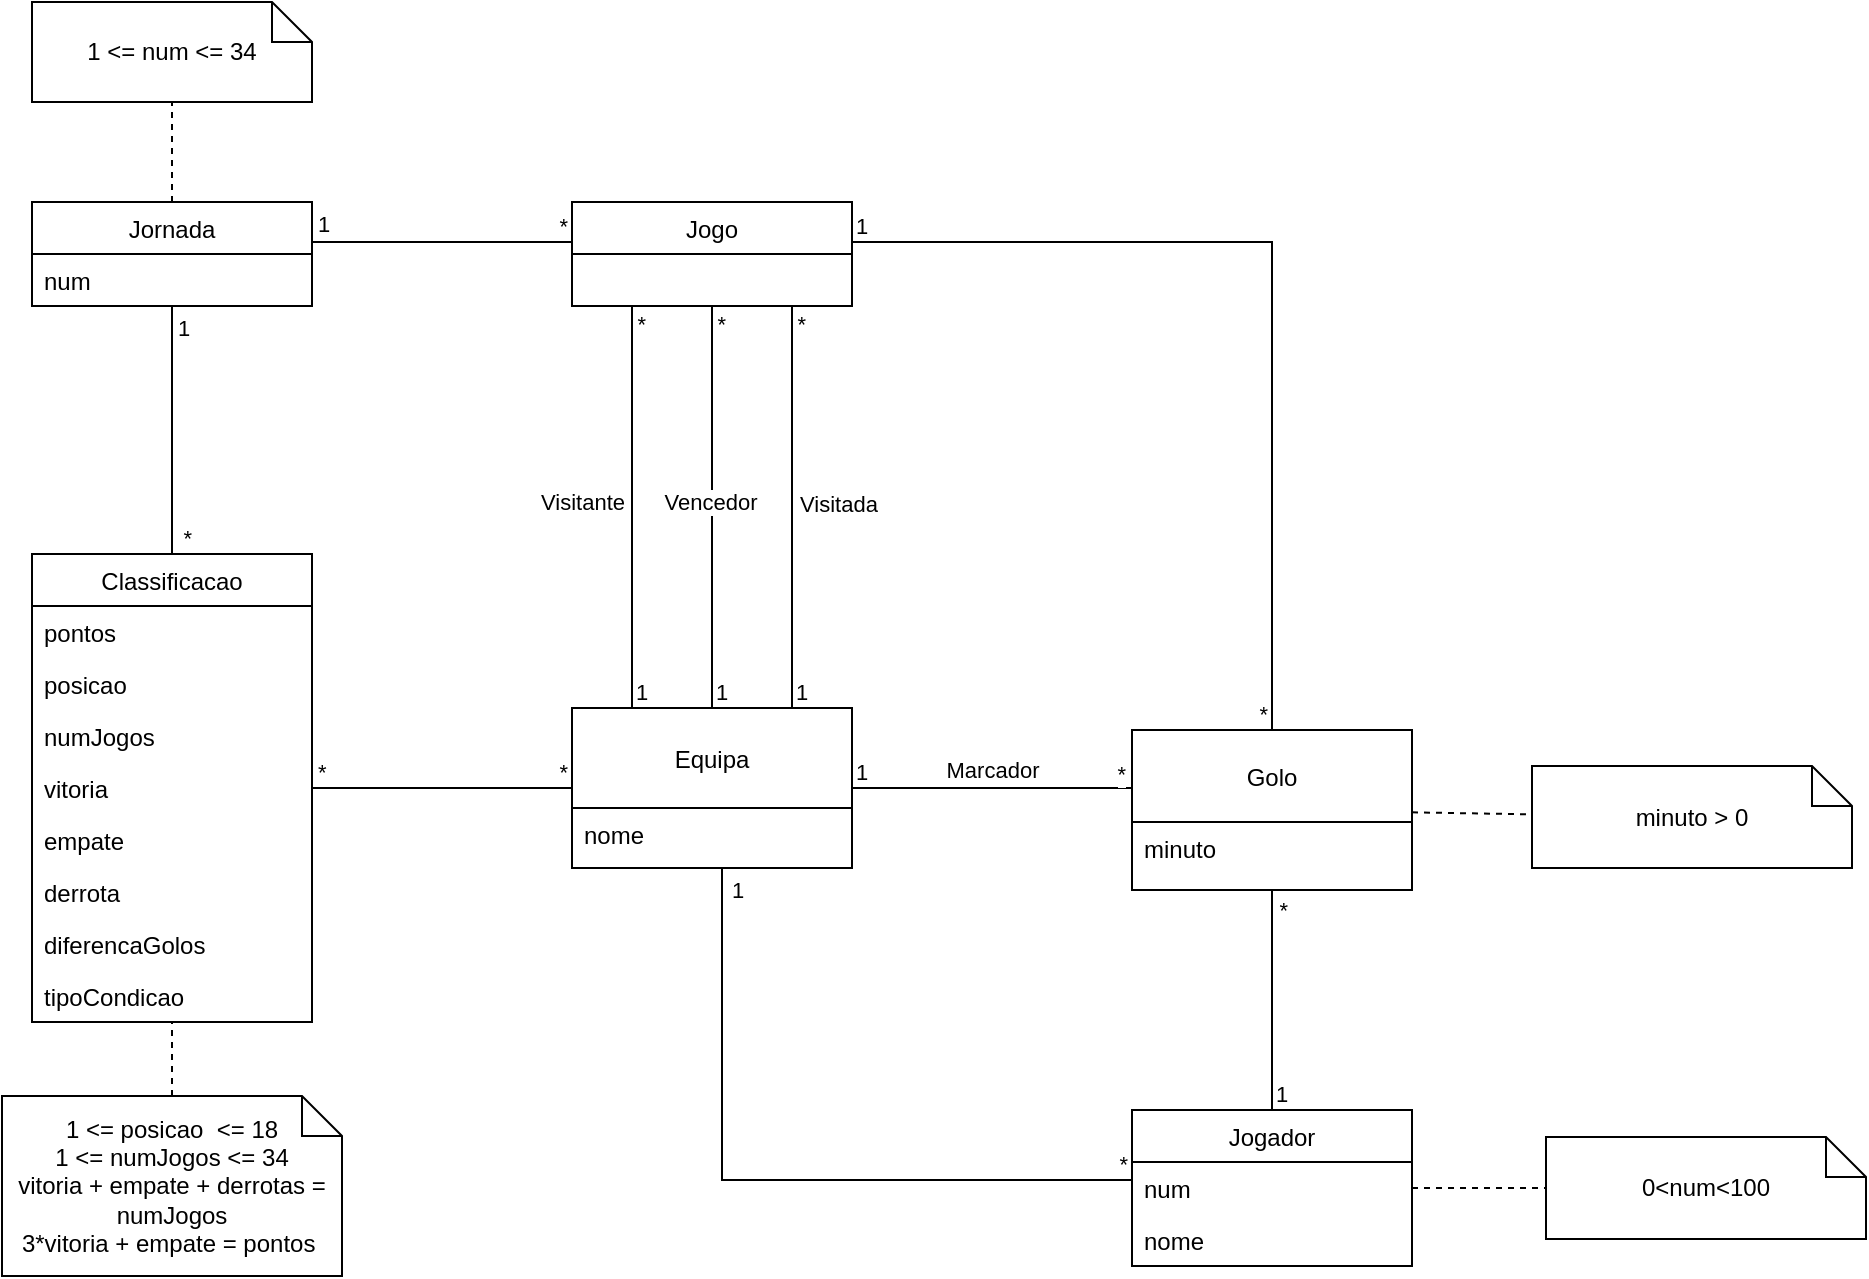 <mxfile version="20.5.3" type="device"><diagram id="LubJmotpwSxEtm6kpDO4" name="Page-1"><mxGraphModel dx="1648" dy="758" grid="1" gridSize="10" guides="1" tooltips="1" connect="1" arrows="1" fold="1" page="1" pageScale="1" pageWidth="827" pageHeight="1169" math="0" shadow="0"><root><mxCell id="0"/><mxCell id="1" parent="0"/><mxCell id="ywOfYYOdqCMn-I35kSmp-9" value="Equipa" style="swimlane;fontStyle=0;childLayout=stackLayout;horizontal=1;startSize=50;fillColor=none;horizontalStack=0;resizeParent=1;resizeParentMax=0;resizeLast=0;collapsible=1;marginBottom=0;" parent="1" vertex="1"><mxGeometry x="335" y="553" width="140" height="80" as="geometry"/></mxCell><mxCell id="ywOfYYOdqCMn-I35kSmp-10" value="nome" style="text;strokeColor=none;fillColor=none;align=left;verticalAlign=top;spacingLeft=4;spacingRight=4;overflow=hidden;rotatable=0;points=[[0,0.5],[1,0.5]];portConstraint=eastwest;" parent="ywOfYYOdqCMn-I35kSmp-9" vertex="1"><mxGeometry y="50" width="140" height="30" as="geometry"/></mxCell><mxCell id="ywOfYYOdqCMn-I35kSmp-37" value="Jogo" style="swimlane;fontStyle=0;childLayout=stackLayout;horizontal=1;startSize=26;fillColor=none;horizontalStack=0;resizeParent=1;resizeParentMax=0;resizeLast=0;collapsible=1;marginBottom=0;" parent="1" vertex="1"><mxGeometry x="335" y="300" width="140" height="52" as="geometry"/></mxCell><mxCell id="otjcPPq5d_3awzMhWAqB-1" value="Golo" style="swimlane;fontStyle=0;childLayout=stackLayout;horizontal=1;startSize=46;fillColor=none;horizontalStack=0;resizeParent=1;resizeParentMax=0;resizeLast=0;collapsible=1;marginBottom=0;" parent="1" vertex="1"><mxGeometry x="615" y="564" width="140" height="80" as="geometry"/></mxCell><mxCell id="63qZQpTrjKvvTRoCjAqq-87" value="minuto" style="text;strokeColor=none;fillColor=none;align=left;verticalAlign=top;spacingLeft=4;spacingRight=4;overflow=hidden;rotatable=0;points=[[0,0.5],[1,0.5]];portConstraint=eastwest;" parent="otjcPPq5d_3awzMhWAqB-1" vertex="1"><mxGeometry y="46" width="140" height="34" as="geometry"/></mxCell><mxCell id="otjcPPq5d_3awzMhWAqB-5" value="Jogador" style="swimlane;fontStyle=0;childLayout=stackLayout;horizontal=1;startSize=26;fillColor=none;horizontalStack=0;resizeParent=1;resizeParentMax=0;resizeLast=0;collapsible=1;marginBottom=0;" parent="1" vertex="1"><mxGeometry x="615" y="754" width="140" height="78" as="geometry"/></mxCell><mxCell id="otjcPPq5d_3awzMhWAqB-9" value="num" style="text;strokeColor=none;fillColor=none;align=left;verticalAlign=top;spacingLeft=4;spacingRight=4;overflow=hidden;rotatable=0;points=[[0,0.5],[1,0.5]];portConstraint=eastwest;" parent="otjcPPq5d_3awzMhWAqB-5" vertex="1"><mxGeometry y="26" width="140" height="26" as="geometry"/></mxCell><mxCell id="otjcPPq5d_3awzMhWAqB-6" value="nome" style="text;strokeColor=none;fillColor=none;align=left;verticalAlign=top;spacingLeft=4;spacingRight=4;overflow=hidden;rotatable=0;points=[[0,0.5],[1,0.5]];portConstraint=eastwest;" parent="otjcPPq5d_3awzMhWAqB-5" vertex="1"><mxGeometry y="52" width="140" height="26" as="geometry"/></mxCell><mxCell id="otjcPPq5d_3awzMhWAqB-10" value="" style="endArrow=none;html=1;rounded=0;edgeStyle=orthogonalEdgeStyle;" parent="1" source="ywOfYYOdqCMn-I35kSmp-9" target="otjcPPq5d_3awzMhWAqB-5" edge="1"><mxGeometry relative="1" as="geometry"><mxPoint x="475" y="579" as="sourcePoint"/><mxPoint x="615" y="669" as="targetPoint"/><Array as="points"><mxPoint x="410" y="789"/></Array></mxGeometry></mxCell><mxCell id="otjcPPq5d_3awzMhWAqB-11" value="1" style="edgeLabel;resizable=0;html=1;align=left;verticalAlign=bottom;" parent="otjcPPq5d_3awzMhWAqB-10" connectable="0" vertex="1"><mxGeometry x="-1" relative="1" as="geometry"><mxPoint x="3" y="19" as="offset"/></mxGeometry></mxCell><mxCell id="otjcPPq5d_3awzMhWAqB-12" value="*" style="edgeLabel;resizable=0;html=1;align=right;verticalAlign=bottom;" parent="otjcPPq5d_3awzMhWAqB-10" connectable="0" vertex="1"><mxGeometry x="1" relative="1" as="geometry"><mxPoint x="-2" as="offset"/></mxGeometry></mxCell><mxCell id="otjcPPq5d_3awzMhWAqB-13" value="" style="endArrow=none;html=1;edgeStyle=orthogonalEdgeStyle;rounded=0;" parent="1" source="ywOfYYOdqCMn-I35kSmp-9" target="ywOfYYOdqCMn-I35kSmp-37" edge="1"><mxGeometry relative="1" as="geometry"><mxPoint x="365" y="410" as="sourcePoint"/><mxPoint x="365" y="312" as="targetPoint"/><Array as="points"><mxPoint x="365" y="360"/><mxPoint x="365" y="360"/></Array></mxGeometry></mxCell><mxCell id="otjcPPq5d_3awzMhWAqB-14" value="1" style="edgeLabel;resizable=0;html=1;align=left;verticalAlign=bottom;" parent="otjcPPq5d_3awzMhWAqB-13" connectable="0" vertex="1"><mxGeometry x="-1" relative="1" as="geometry"/></mxCell><mxCell id="otjcPPq5d_3awzMhWAqB-15" value="*" style="edgeLabel;resizable=0;html=1;align=right;verticalAlign=bottom;" parent="otjcPPq5d_3awzMhWAqB-13" connectable="0" vertex="1"><mxGeometry x="1" relative="1" as="geometry"><mxPoint x="7" y="17" as="offset"/></mxGeometry></mxCell><mxCell id="otjcPPq5d_3awzMhWAqB-19" value="Visitante" style="edgeLabel;html=1;align=center;verticalAlign=middle;resizable=0;points=[];" parent="otjcPPq5d_3awzMhWAqB-13" vertex="1" connectable="0"><mxGeometry x="0.256" y="3" relative="1" as="geometry"><mxPoint x="-22" y="23" as="offset"/></mxGeometry></mxCell><mxCell id="otjcPPq5d_3awzMhWAqB-16" value="" style="endArrow=none;html=1;edgeStyle=orthogonalEdgeStyle;rounded=0;" parent="1" source="ywOfYYOdqCMn-I35kSmp-9" target="ywOfYYOdqCMn-I35kSmp-37" edge="1"><mxGeometry relative="1" as="geometry"><mxPoint x="445" y="410" as="sourcePoint"/><mxPoint x="445" y="312" as="targetPoint"/><Array as="points"><mxPoint x="445" y="370"/><mxPoint x="445" y="370"/></Array></mxGeometry></mxCell><mxCell id="otjcPPq5d_3awzMhWAqB-17" value="1" style="edgeLabel;resizable=0;html=1;align=left;verticalAlign=bottom;" parent="otjcPPq5d_3awzMhWAqB-16" connectable="0" vertex="1"><mxGeometry x="-1" relative="1" as="geometry"/></mxCell><mxCell id="otjcPPq5d_3awzMhWAqB-18" value="*" style="edgeLabel;resizable=0;html=1;align=right;verticalAlign=bottom;" parent="otjcPPq5d_3awzMhWAqB-16" connectable="0" vertex="1"><mxGeometry x="1" relative="1" as="geometry"><mxPoint x="7" y="17" as="offset"/></mxGeometry></mxCell><mxCell id="otjcPPq5d_3awzMhWAqB-30" value="Visitada" style="edgeLabel;html=1;align=center;verticalAlign=middle;resizable=0;points=[];" parent="otjcPPq5d_3awzMhWAqB-16" vertex="1" connectable="0"><mxGeometry x="0.075" y="-2" relative="1" as="geometry"><mxPoint x="21" y="6" as="offset"/></mxGeometry></mxCell><mxCell id="otjcPPq5d_3awzMhWAqB-21" value="" style="endArrow=none;html=1;edgeStyle=orthogonalEdgeStyle;rounded=0;" parent="1" source="ywOfYYOdqCMn-I35kSmp-9" target="otjcPPq5d_3awzMhWAqB-1" edge="1"><mxGeometry relative="1" as="geometry"><mxPoint x="525" y="363" as="sourcePoint"/><mxPoint x="685" y="363" as="targetPoint"/><Array as="points"><mxPoint x="495" y="593"/><mxPoint x="495" y="593"/></Array></mxGeometry></mxCell><mxCell id="otjcPPq5d_3awzMhWAqB-22" value="1" style="edgeLabel;resizable=0;html=1;align=left;verticalAlign=bottom;" parent="otjcPPq5d_3awzMhWAqB-21" connectable="0" vertex="1"><mxGeometry x="-1" relative="1" as="geometry"/></mxCell><mxCell id="otjcPPq5d_3awzMhWAqB-23" value="*" style="edgeLabel;resizable=0;html=1;align=right;verticalAlign=bottom;" parent="otjcPPq5d_3awzMhWAqB-21" connectable="0" vertex="1"><mxGeometry x="1" relative="1" as="geometry"><mxPoint x="-3" y="1" as="offset"/></mxGeometry></mxCell><mxCell id="63qZQpTrjKvvTRoCjAqq-92" value="Marcador" style="edgeLabel;html=1;align=center;verticalAlign=middle;resizable=0;points=[];" parent="otjcPPq5d_3awzMhWAqB-21" vertex="1" connectable="0"><mxGeometry x="-0.103" y="-1" relative="1" as="geometry"><mxPoint x="7" y="-10" as="offset"/></mxGeometry></mxCell><mxCell id="otjcPPq5d_3awzMhWAqB-24" value="" style="endArrow=none;html=1;edgeStyle=orthogonalEdgeStyle;rounded=0;" parent="1" source="otjcPPq5d_3awzMhWAqB-5" target="otjcPPq5d_3awzMhWAqB-1" edge="1"><mxGeometry relative="1" as="geometry"><mxPoint x="485" y="625" as="sourcePoint"/><mxPoint x="625" y="625" as="targetPoint"/><Array as="points"/></mxGeometry></mxCell><mxCell id="otjcPPq5d_3awzMhWAqB-25" value="1" style="edgeLabel;resizable=0;html=1;align=left;verticalAlign=bottom;" parent="otjcPPq5d_3awzMhWAqB-24" connectable="0" vertex="1"><mxGeometry x="-1" relative="1" as="geometry"/></mxCell><mxCell id="otjcPPq5d_3awzMhWAqB-26" value="*" style="edgeLabel;resizable=0;html=1;align=right;verticalAlign=bottom;" parent="otjcPPq5d_3awzMhWAqB-24" connectable="0" vertex="1"><mxGeometry x="1" relative="1" as="geometry"><mxPoint x="8" y="18" as="offset"/></mxGeometry></mxCell><mxCell id="otjcPPq5d_3awzMhWAqB-27" value="" style="endArrow=none;html=1;edgeStyle=orthogonalEdgeStyle;rounded=0;" parent="1" source="ywOfYYOdqCMn-I35kSmp-37" target="otjcPPq5d_3awzMhWAqB-1" edge="1"><mxGeometry relative="1" as="geometry"><mxPoint x="525" y="350" as="sourcePoint"/><mxPoint x="685" y="350" as="targetPoint"/><Array as="points"><mxPoint x="685" y="320"/></Array></mxGeometry></mxCell><mxCell id="otjcPPq5d_3awzMhWAqB-28" value="1" style="edgeLabel;resizable=0;html=1;align=left;verticalAlign=bottom;" parent="otjcPPq5d_3awzMhWAqB-27" connectable="0" vertex="1"><mxGeometry x="-1" relative="1" as="geometry"/></mxCell><mxCell id="otjcPPq5d_3awzMhWAqB-29" value="*" style="edgeLabel;resizable=0;html=1;align=right;verticalAlign=bottom;" parent="otjcPPq5d_3awzMhWAqB-27" connectable="0" vertex="1"><mxGeometry x="1" relative="1" as="geometry"><mxPoint x="-2" as="offset"/></mxGeometry></mxCell><mxCell id="63qZQpTrjKvvTRoCjAqq-61" value="Classificacao" style="swimlane;fontStyle=0;childLayout=stackLayout;horizontal=1;startSize=26;fillColor=none;horizontalStack=0;resizeParent=1;resizeParentMax=0;resizeLast=0;collapsible=1;marginBottom=0;" parent="1" vertex="1"><mxGeometry x="65" y="476" width="140" height="234" as="geometry"/></mxCell><mxCell id="63qZQpTrjKvvTRoCjAqq-62" value="pontos" style="text;strokeColor=none;fillColor=none;align=left;verticalAlign=top;spacingLeft=4;spacingRight=4;overflow=hidden;rotatable=0;points=[[0,0.5],[1,0.5]];portConstraint=eastwest;" parent="63qZQpTrjKvvTRoCjAqq-61" vertex="1"><mxGeometry y="26" width="140" height="26" as="geometry"/></mxCell><mxCell id="63qZQpTrjKvvTRoCjAqq-63" value="posicao" style="text;strokeColor=none;fillColor=none;align=left;verticalAlign=top;spacingLeft=4;spacingRight=4;overflow=hidden;rotatable=0;points=[[0,0.5],[1,0.5]];portConstraint=eastwest;" parent="63qZQpTrjKvvTRoCjAqq-61" vertex="1"><mxGeometry y="52" width="140" height="26" as="geometry"/></mxCell><mxCell id="63qZQpTrjKvvTRoCjAqq-64" value="numJogos" style="text;strokeColor=none;fillColor=none;align=left;verticalAlign=top;spacingLeft=4;spacingRight=4;overflow=hidden;rotatable=0;points=[[0,0.5],[1,0.5]];portConstraint=eastwest;" parent="63qZQpTrjKvvTRoCjAqq-61" vertex="1"><mxGeometry y="78" width="140" height="26" as="geometry"/></mxCell><mxCell id="63qZQpTrjKvvTRoCjAqq-65" value="vitoria" style="text;strokeColor=none;fillColor=none;align=left;verticalAlign=top;spacingLeft=4;spacingRight=4;overflow=hidden;rotatable=0;points=[[0,0.5],[1,0.5]];portConstraint=eastwest;" parent="63qZQpTrjKvvTRoCjAqq-61" vertex="1"><mxGeometry y="104" width="140" height="26" as="geometry"/></mxCell><mxCell id="63qZQpTrjKvvTRoCjAqq-66" value="empate" style="text;strokeColor=none;fillColor=none;align=left;verticalAlign=top;spacingLeft=4;spacingRight=4;overflow=hidden;rotatable=0;points=[[0,0.5],[1,0.5]];portConstraint=eastwest;" parent="63qZQpTrjKvvTRoCjAqq-61" vertex="1"><mxGeometry y="130" width="140" height="26" as="geometry"/></mxCell><mxCell id="63qZQpTrjKvvTRoCjAqq-67" value="derrota" style="text;strokeColor=none;fillColor=none;align=left;verticalAlign=top;spacingLeft=4;spacingRight=4;overflow=hidden;rotatable=0;points=[[0,0.5],[1,0.5]];portConstraint=eastwest;" parent="63qZQpTrjKvvTRoCjAqq-61" vertex="1"><mxGeometry y="156" width="140" height="26" as="geometry"/></mxCell><mxCell id="YHaB4VDvd4vztr9dpjWB-3" value="diferencaGolos" style="text;strokeColor=none;fillColor=none;align=left;verticalAlign=top;spacingLeft=4;spacingRight=4;overflow=hidden;rotatable=0;points=[[0,0.5],[1,0.5]];portConstraint=eastwest;" vertex="1" parent="63qZQpTrjKvvTRoCjAqq-61"><mxGeometry y="182" width="140" height="26" as="geometry"/></mxCell><mxCell id="YHaB4VDvd4vztr9dpjWB-1" value="tipoCondicao" style="text;strokeColor=none;fillColor=none;align=left;verticalAlign=top;spacingLeft=4;spacingRight=4;overflow=hidden;rotatable=0;points=[[0,0.5],[1,0.5]];portConstraint=eastwest;" vertex="1" parent="63qZQpTrjKvvTRoCjAqq-61"><mxGeometry y="208" width="140" height="26" as="geometry"/></mxCell><mxCell id="63qZQpTrjKvvTRoCjAqq-68" value="" style="endArrow=none;html=1;edgeStyle=orthogonalEdgeStyle;rounded=0;" parent="1" source="63qZQpTrjKvvTRoCjAqq-61" target="ywOfYYOdqCMn-I35kSmp-9" edge="1"><mxGeometry relative="1" as="geometry"><mxPoint x="395" y="650" as="sourcePoint"/><mxPoint x="555" y="650" as="targetPoint"/></mxGeometry></mxCell><mxCell id="63qZQpTrjKvvTRoCjAqq-69" value="*" style="edgeLabel;resizable=0;html=1;align=left;verticalAlign=bottom;" parent="63qZQpTrjKvvTRoCjAqq-68" connectable="0" vertex="1"><mxGeometry x="-1" relative="1" as="geometry"><mxPoint x="1" as="offset"/></mxGeometry></mxCell><mxCell id="63qZQpTrjKvvTRoCjAqq-70" value="*" style="edgeLabel;resizable=0;html=1;align=right;verticalAlign=bottom;" parent="63qZQpTrjKvvTRoCjAqq-68" connectable="0" vertex="1"><mxGeometry x="1" relative="1" as="geometry"><mxPoint x="-2" as="offset"/></mxGeometry></mxCell><mxCell id="63qZQpTrjKvvTRoCjAqq-71" value="Jornada" style="swimlane;fontStyle=0;childLayout=stackLayout;horizontal=1;startSize=26;fillColor=none;horizontalStack=0;resizeParent=1;resizeParentMax=0;resizeLast=0;collapsible=1;marginBottom=0;" parent="1" vertex="1"><mxGeometry x="65" y="300" width="140" height="52" as="geometry"/></mxCell><mxCell id="63qZQpTrjKvvTRoCjAqq-72" value="num" style="text;strokeColor=none;fillColor=none;align=left;verticalAlign=top;spacingLeft=4;spacingRight=4;overflow=hidden;rotatable=0;points=[[0,0.5],[1,0.5]];portConstraint=eastwest;" parent="63qZQpTrjKvvTRoCjAqq-71" vertex="1"><mxGeometry y="26" width="140" height="26" as="geometry"/></mxCell><mxCell id="63qZQpTrjKvvTRoCjAqq-78" value="" style="endArrow=none;html=1;edgeStyle=orthogonalEdgeStyle;rounded=0;" parent="1" source="63qZQpTrjKvvTRoCjAqq-71" target="63qZQpTrjKvvTRoCjAqq-61" edge="1"><mxGeometry relative="1" as="geometry"><mxPoint x="355" y="610" as="sourcePoint"/><mxPoint x="515" y="610" as="targetPoint"/></mxGeometry></mxCell><mxCell id="63qZQpTrjKvvTRoCjAqq-79" value="1" style="edgeLabel;resizable=0;html=1;align=left;verticalAlign=bottom;" parent="63qZQpTrjKvvTRoCjAqq-78" connectable="0" vertex="1"><mxGeometry x="-1" relative="1" as="geometry"><mxPoint x="1" y="19" as="offset"/></mxGeometry></mxCell><mxCell id="63qZQpTrjKvvTRoCjAqq-80" value="*" style="edgeLabel;resizable=0;html=1;align=right;verticalAlign=bottom;" parent="63qZQpTrjKvvTRoCjAqq-78" connectable="0" vertex="1"><mxGeometry x="1" relative="1" as="geometry"><mxPoint x="10" as="offset"/></mxGeometry></mxCell><mxCell id="63qZQpTrjKvvTRoCjAqq-81" value="" style="endArrow=none;html=1;edgeStyle=orthogonalEdgeStyle;rounded=0;" parent="1" source="63qZQpTrjKvvTRoCjAqq-71" target="ywOfYYOdqCMn-I35kSmp-37" edge="1"><mxGeometry relative="1" as="geometry"><mxPoint x="355" y="610" as="sourcePoint"/><mxPoint x="515" y="610" as="targetPoint"/><Array as="points"><mxPoint x="255" y="320"/><mxPoint x="255" y="320"/></Array></mxGeometry></mxCell><mxCell id="63qZQpTrjKvvTRoCjAqq-82" value="1" style="edgeLabel;resizable=0;html=1;align=left;verticalAlign=bottom;" parent="63qZQpTrjKvvTRoCjAqq-81" connectable="0" vertex="1"><mxGeometry x="-1" relative="1" as="geometry"><mxPoint x="1" y="-1" as="offset"/></mxGeometry></mxCell><mxCell id="63qZQpTrjKvvTRoCjAqq-83" value="*" style="edgeLabel;resizable=0;html=1;align=right;verticalAlign=bottom;" parent="63qZQpTrjKvvTRoCjAqq-81" connectable="0" vertex="1"><mxGeometry x="1" relative="1" as="geometry"><mxPoint x="-2" as="offset"/></mxGeometry></mxCell><mxCell id="KfDR0fldMAhOD-DN3zTA-2" value="minuto &amp;gt; 0" style="shape=note;size=20;whiteSpace=wrap;html=1;" parent="1" vertex="1"><mxGeometry x="815" y="582" width="160" height="51" as="geometry"/></mxCell><mxCell id="KfDR0fldMAhOD-DN3zTA-3" value="0&amp;lt;num&amp;lt;100" style="shape=note;size=20;whiteSpace=wrap;html=1;" parent="1" vertex="1"><mxGeometry x="822" y="767.5" width="160" height="51" as="geometry"/></mxCell><mxCell id="KfDR0fldMAhOD-DN3zTA-4" value="1 &amp;lt;= num &amp;lt;= 34" style="shape=note;size=20;whiteSpace=wrap;html=1;" parent="1" vertex="1"><mxGeometry x="65" y="200" width="140" height="50" as="geometry"/></mxCell><mxCell id="KfDR0fldMAhOD-DN3zTA-5" value="1 &amp;lt;= posicao&amp;nbsp; &amp;lt;= 18&lt;br&gt;1 &amp;lt;= numJogos &amp;lt;= 34&lt;br&gt;vitoria + empate + derrotas = numJogos&lt;br&gt;3*vitoria + empate = pontos&amp;nbsp;" style="shape=note;size=20;whiteSpace=wrap;html=1;" parent="1" vertex="1"><mxGeometry x="50" y="747" width="170" height="90" as="geometry"/></mxCell><mxCell id="KfDR0fldMAhOD-DN3zTA-8" value="" style="endArrow=none;dashed=1;html=1;rounded=0;" parent="1" source="KfDR0fldMAhOD-DN3zTA-5" target="63qZQpTrjKvvTRoCjAqq-61" edge="1"><mxGeometry width="50" height="50" relative="1" as="geometry"><mxPoint x="265" y="717" as="sourcePoint"/><mxPoint x="315" y="667" as="targetPoint"/></mxGeometry></mxCell><mxCell id="KfDR0fldMAhOD-DN3zTA-9" value="" style="endArrow=none;dashed=1;html=1;rounded=0;" parent="1" source="63qZQpTrjKvvTRoCjAqq-71" target="KfDR0fldMAhOD-DN3zTA-4" edge="1"><mxGeometry width="50" height="50" relative="1" as="geometry"><mxPoint x="135.554" y="300" as="sourcePoint"/><mxPoint x="134.44" y="261" as="targetPoint"/></mxGeometry></mxCell><mxCell id="KfDR0fldMAhOD-DN3zTA-10" value="" style="endArrow=none;dashed=1;html=1;rounded=0;" parent="1" source="otjcPPq5d_3awzMhWAqB-1" target="KfDR0fldMAhOD-DN3zTA-2" edge="1"><mxGeometry width="50" height="50" relative="1" as="geometry"><mxPoint x="815" y="673" as="sourcePoint"/><mxPoint x="815" y="623.0" as="targetPoint"/></mxGeometry></mxCell><mxCell id="KfDR0fldMAhOD-DN3zTA-11" value="" style="endArrow=none;dashed=1;html=1;rounded=0;" parent="1" source="otjcPPq5d_3awzMhWAqB-5" target="KfDR0fldMAhOD-DN3zTA-3" edge="1"><mxGeometry width="50" height="50" relative="1" as="geometry"><mxPoint x="765" y="601.167" as="sourcePoint"/><mxPoint x="825" y="602.167" as="targetPoint"/></mxGeometry></mxCell><mxCell id="gy83VsU69oEXKEhRQ_wj-2" value="" style="endArrow=none;html=1;edgeStyle=orthogonalEdgeStyle;rounded=0;" parent="1" source="ywOfYYOdqCMn-I35kSmp-9" target="ywOfYYOdqCMn-I35kSmp-37" edge="1"><mxGeometry relative="1" as="geometry"><mxPoint x="375" y="550" as="sourcePoint"/><mxPoint x="375" y="362" as="targetPoint"/><Array as="points"/></mxGeometry></mxCell><mxCell id="gy83VsU69oEXKEhRQ_wj-3" value="1" style="edgeLabel;resizable=0;html=1;align=left;verticalAlign=bottom;" parent="gy83VsU69oEXKEhRQ_wj-2" connectable="0" vertex="1"><mxGeometry x="-1" relative="1" as="geometry"/></mxCell><mxCell id="gy83VsU69oEXKEhRQ_wj-4" value="*" style="edgeLabel;resizable=0;html=1;align=right;verticalAlign=bottom;" parent="gy83VsU69oEXKEhRQ_wj-2" connectable="0" vertex="1"><mxGeometry x="1" relative="1" as="geometry"><mxPoint x="7" y="17" as="offset"/></mxGeometry></mxCell><mxCell id="gy83VsU69oEXKEhRQ_wj-5" value="Vencedor" style="edgeLabel;html=1;align=center;verticalAlign=middle;resizable=0;points=[];" parent="gy83VsU69oEXKEhRQ_wj-2" vertex="1" connectable="0"><mxGeometry x="0.256" y="3" relative="1" as="geometry"><mxPoint x="2" y="23" as="offset"/></mxGeometry></mxCell></root></mxGraphModel></diagram></mxfile>